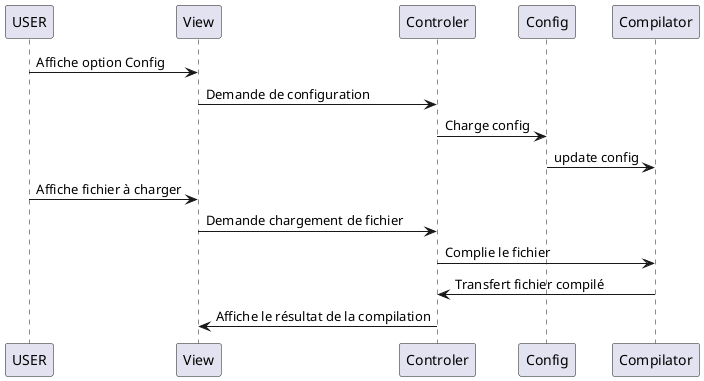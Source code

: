 @startuml
USER -> View : Affiche option Config
View -> Controler : Demande de configuration
Controler -> Config : Charge config
Config -> Compilator : update config
USER -> View : Affiche fichier à charger
View -> Controler : Demande chargement de fichier
Controler -> Compilator : Complie le fichier
Compilator -> Controler : Transfert fichier compilé
Controler -> View : Affiche le résultat de la compilation

@enduml